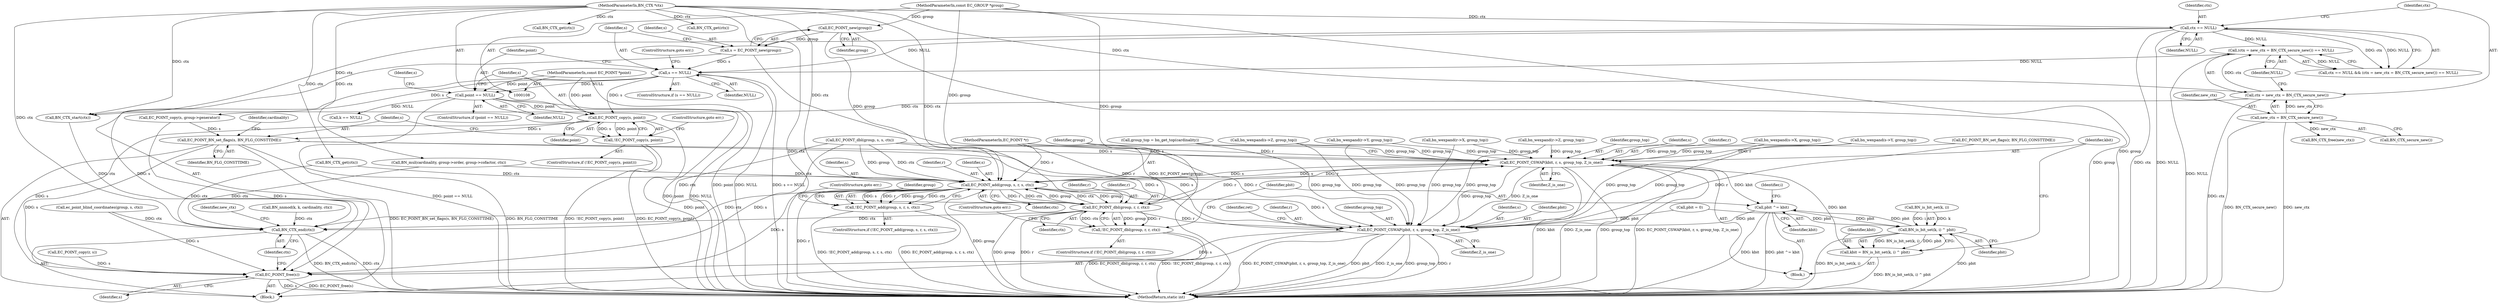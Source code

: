 digraph "0_openssl_56fb454d281a023b3f950d969693553d3f3ceea1@API" {
"1000187" [label="(Call,EC_POINT_copy(s, point))"];
"1000166" [label="(Call,s == NULL)"];
"1000161" [label="(Call,s = EC_POINT_new(group))"];
"1000163" [label="(Call,EC_POINT_new(group))"];
"1000109" [label="(MethodParameterIn,const EC_GROUP *group)"];
"1000147" [label="(Call,ctx == NULL)"];
"1000113" [label="(MethodParameterIn,BN_CTX *ctx)"];
"1000150" [label="(Call,(ctx = new_ctx = BN_CTX_secure_new()) == NULL)"];
"1000151" [label="(Call,ctx = new_ctx = BN_CTX_secure_new())"];
"1000153" [label="(Call,new_ctx = BN_CTX_secure_new())"];
"1000171" [label="(Call,point == NULL)"];
"1000112" [label="(MethodParameterIn,const EC_POINT *point)"];
"1000186" [label="(Call,!EC_POINT_copy(s, point))"];
"1000191" [label="(Call,EC_POINT_BN_set_flags(s, BN_FLG_CONSTTIME))"];
"1000454" [label="(Call,EC_POINT_CSWAP(kbit, r, s, group_top, Z_is_one))"];
"1000462" [label="(Call,EC_POINT_add(group, s, r, s, ctx))"];
"1000461" [label="(Call,!EC_POINT_add(group, s, r, s, ctx))"];
"1000471" [label="(Call,EC_POINT_dbl(group, r, r, ctx))"];
"1000470" [label="(Call,!EC_POINT_dbl(group, r, r, ctx))"];
"1000480" [label="(Call,EC_POINT_CSWAP(pbit, r, s, group_top, Z_is_one))"];
"1000491" [label="(Call,EC_POINT_free(s))"];
"1000493" [label="(Call,BN_CTX_end(ctx))"];
"1000477" [label="(Call,pbit ^= kbit)"];
"1000449" [label="(Call,BN_is_bit_set(k, i) ^ pbit)"];
"1000447" [label="(Call,kbit = BN_is_bit_set(k, i) ^ pbit)"];
"1000458" [label="(Identifier,group_top)"];
"1000473" [label="(Identifier,r)"];
"1000188" [label="(Identifier,s)"];
"1000312" [label="(Call,bn_wexpand(s->X, group_top))"];
"1000461" [label="(Call,!EC_POINT_add(group, s, r, s, ctx))"];
"1000192" [label="(Identifier,s)"];
"1000483" [label="(Identifier,s)"];
"1000371" [label="(Call,EC_POINT_BN_set_flags(r, BN_FLG_CONSTTIME))"];
"1000454" [label="(Call,EC_POINT_CSWAP(kbit, r, s, group_top, Z_is_one))"];
"1000186" [label="(Call,!EC_POINT_copy(s, point))"];
"1000109" [label="(MethodParameterIn,const EC_GROUP *group)"];
"1000481" [label="(Identifier,pbit)"];
"1000446" [label="(Block,)"];
"1000445" [label="(Identifier,i)"];
"1000208" [label="(Call,k == NULL)"];
"1000110" [label="(MethodParameterIn,EC_POINT *r)"];
"1000166" [label="(Call,s == NULL)"];
"1000328" [label="(Call,bn_wexpand(s->Z, group_top))"];
"1000172" [label="(Identifier,point)"];
"1000471" [label="(Call,EC_POINT_dbl(group, r, r, ctx))"];
"1000488" [label="(Identifier,ret)"];
"1000448" [label="(Identifier,kbit)"];
"1000457" [label="(Identifier,s)"];
"1000151" [label="(Call,ctx = new_ctx = BN_CTX_secure_new())"];
"1000479" [label="(Identifier,kbit)"];
"1000459" [label="(Identifier,Z_is_one)"];
"1000200" [label="(Call,BN_CTX_get(ctx))"];
"1000320" [label="(Call,bn_wexpand(s->Y, group_top))"];
"1000382" [label="(Call,pbit = 0)"];
"1000450" [label="(Call,BN_is_bit_set(k, i))"];
"1000113" [label="(MethodParameterIn,BN_CTX *ctx)"];
"1000493" [label="(Call,BN_CTX_end(ctx))"];
"1000185" [label="(ControlStructure,if (!EC_POINT_copy(s, point)))"];
"1000465" [label="(Identifier,r)"];
"1000162" [label="(Identifier,s)"];
"1000204" [label="(Call,BN_CTX_get(ctx))"];
"1000165" [label="(ControlStructure,if (s == NULL))"];
"1000171" [label="(Call,point == NULL)"];
"1000164" [label="(Identifier,group)"];
"1000163" [label="(Call,EC_POINT_new(group))"];
"1000455" [label="(Identifier,kbit)"];
"1000453" [label="(Identifier,pbit)"];
"1000147" [label="(Call,ctx == NULL)"];
"1000177" [label="(Call,EC_POINT_copy(s, group->generator))"];
"1000149" [label="(Identifier,NULL)"];
"1000463" [label="(Identifier,group)"];
"1000168" [label="(Identifier,NULL)"];
"1000472" [label="(Identifier,group)"];
"1000190" [label="(ControlStructure,goto err;)"];
"1000468" [label="(ControlStructure,goto err;)"];
"1000112" [label="(MethodParameterIn,const EC_POINT *point)"];
"1000170" [label="(ControlStructure,if (point == NULL))"];
"1000499" [label="(MethodReturn,static int)"];
"1000466" [label="(Identifier,s)"];
"1000495" [label="(Call,BN_CTX_free(new_ctx))"];
"1000482" [label="(Identifier,r)"];
"1000114" [label="(Block,)"];
"1000193" [label="(Identifier,BN_FLG_CONSTTIME)"];
"1000178" [label="(Identifier,s)"];
"1000492" [label="(Identifier,s)"];
"1000449" [label="(Call,BN_is_bit_set(k, i) ^ pbit)"];
"1000169" [label="(ControlStructure,goto err;)"];
"1000478" [label="(Identifier,pbit)"];
"1000226" [label="(Call,group_top = bn_get_top(cardinality))"];
"1000470" [label="(Call,!EC_POINT_dbl(group, r, r, ctx))"];
"1000496" [label="(Identifier,new_ctx)"];
"1000485" [label="(Identifier,Z_is_one)"];
"1000360" [label="(Call,ec_point_blind_coordinates(group, s, ctx))"];
"1000447" [label="(Call,kbit = BN_is_bit_set(k, i) ^ pbit)"];
"1000484" [label="(Identifier,group_top)"];
"1000469" [label="(ControlStructure,if (!EC_POINT_dbl(group, r, r, ctx)))"];
"1000460" [label="(ControlStructure,if (!EC_POINT_add(group, s, r, s, ctx)))"];
"1000161" [label="(Call,s = EC_POINT_new(group))"];
"1000150" [label="(Call,(ctx = new_ctx = BN_CTX_secure_new()) == NULL)"];
"1000167" [label="(Identifier,s)"];
"1000268" [label="(Call,BN_nnmod(k, k, cardinality, ctx))"];
"1000474" [label="(Identifier,r)"];
"1000475" [label="(Identifier,ctx)"];
"1000153" [label="(Call,new_ctx = BN_CTX_secure_new())"];
"1000464" [label="(Identifier,s)"];
"1000491" [label="(Call,EC_POINT_free(s))"];
"1000467" [label="(Identifier,ctx)"];
"1000155" [label="(Call,BN_CTX_secure_new())"];
"1000187" [label="(Call,EC_POINT_copy(s, point))"];
"1000148" [label="(Identifier,ctx)"];
"1000212" [label="(Call,BN_mul(cardinality, group->order, group->cofactor, ctx))"];
"1000159" [label="(Call,BN_CTX_start(ctx))"];
"1000367" [label="(Call,EC_POINT_copy(r, s))"];
"1000344" [label="(Call,bn_wexpand(r->Y, group_top))"];
"1000480" [label="(Call,EC_POINT_CSWAP(pbit, r, s, group_top, Z_is_one))"];
"1000456" [label="(Identifier,r)"];
"1000336" [label="(Call,bn_wexpand(r->X, group_top))"];
"1000152" [label="(Identifier,ctx)"];
"1000196" [label="(Call,BN_CTX_get(ctx))"];
"1000477" [label="(Call,pbit ^= kbit)"];
"1000462" [label="(Call,EC_POINT_add(group, s, r, s, ctx))"];
"1000189" [label="(Identifier,point)"];
"1000195" [label="(Identifier,cardinality)"];
"1000173" [label="(Identifier,NULL)"];
"1000476" [label="(ControlStructure,goto err;)"];
"1000156" [label="(Identifier,NULL)"];
"1000191" [label="(Call,EC_POINT_BN_set_flags(s, BN_FLG_CONSTTIME))"];
"1000494" [label="(Identifier,ctx)"];
"1000146" [label="(Call,ctx == NULL && (ctx = new_ctx = BN_CTX_secure_new()) == NULL)"];
"1000154" [label="(Identifier,new_ctx)"];
"1000376" [label="(Call,EC_POINT_dbl(group, s, s, ctx))"];
"1000351" [label="(Call,bn_wexpand(r->Z, group_top))"];
"1000187" -> "1000186"  [label="AST: "];
"1000187" -> "1000189"  [label="CFG: "];
"1000188" -> "1000187"  [label="AST: "];
"1000189" -> "1000187"  [label="AST: "];
"1000186" -> "1000187"  [label="CFG: "];
"1000187" -> "1000499"  [label="DDG: point"];
"1000187" -> "1000186"  [label="DDG: s"];
"1000187" -> "1000186"  [label="DDG: point"];
"1000166" -> "1000187"  [label="DDG: s"];
"1000171" -> "1000187"  [label="DDG: point"];
"1000112" -> "1000187"  [label="DDG: point"];
"1000187" -> "1000191"  [label="DDG: s"];
"1000187" -> "1000491"  [label="DDG: s"];
"1000166" -> "1000165"  [label="AST: "];
"1000166" -> "1000168"  [label="CFG: "];
"1000167" -> "1000166"  [label="AST: "];
"1000168" -> "1000166"  [label="AST: "];
"1000169" -> "1000166"  [label="CFG: "];
"1000172" -> "1000166"  [label="CFG: "];
"1000166" -> "1000499"  [label="DDG: NULL"];
"1000166" -> "1000499"  [label="DDG: s == NULL"];
"1000161" -> "1000166"  [label="DDG: s"];
"1000147" -> "1000166"  [label="DDG: NULL"];
"1000150" -> "1000166"  [label="DDG: NULL"];
"1000166" -> "1000171"  [label="DDG: NULL"];
"1000166" -> "1000177"  [label="DDG: s"];
"1000166" -> "1000491"  [label="DDG: s"];
"1000161" -> "1000114"  [label="AST: "];
"1000161" -> "1000163"  [label="CFG: "];
"1000162" -> "1000161"  [label="AST: "];
"1000163" -> "1000161"  [label="AST: "];
"1000167" -> "1000161"  [label="CFG: "];
"1000161" -> "1000499"  [label="DDG: EC_POINT_new(group)"];
"1000163" -> "1000161"  [label="DDG: group"];
"1000163" -> "1000164"  [label="CFG: "];
"1000164" -> "1000163"  [label="AST: "];
"1000163" -> "1000499"  [label="DDG: group"];
"1000109" -> "1000163"  [label="DDG: group"];
"1000163" -> "1000462"  [label="DDG: group"];
"1000109" -> "1000108"  [label="AST: "];
"1000109" -> "1000499"  [label="DDG: group"];
"1000109" -> "1000462"  [label="DDG: group"];
"1000109" -> "1000471"  [label="DDG: group"];
"1000147" -> "1000146"  [label="AST: "];
"1000147" -> "1000149"  [label="CFG: "];
"1000148" -> "1000147"  [label="AST: "];
"1000149" -> "1000147"  [label="AST: "];
"1000152" -> "1000147"  [label="CFG: "];
"1000146" -> "1000147"  [label="CFG: "];
"1000147" -> "1000499"  [label="DDG: ctx"];
"1000147" -> "1000499"  [label="DDG: NULL"];
"1000147" -> "1000146"  [label="DDG: ctx"];
"1000147" -> "1000146"  [label="DDG: NULL"];
"1000113" -> "1000147"  [label="DDG: ctx"];
"1000147" -> "1000150"  [label="DDG: NULL"];
"1000147" -> "1000159"  [label="DDG: ctx"];
"1000113" -> "1000108"  [label="AST: "];
"1000113" -> "1000499"  [label="DDG: ctx"];
"1000113" -> "1000151"  [label="DDG: ctx"];
"1000113" -> "1000159"  [label="DDG: ctx"];
"1000113" -> "1000196"  [label="DDG: ctx"];
"1000113" -> "1000200"  [label="DDG: ctx"];
"1000113" -> "1000204"  [label="DDG: ctx"];
"1000113" -> "1000212"  [label="DDG: ctx"];
"1000113" -> "1000462"  [label="DDG: ctx"];
"1000113" -> "1000471"  [label="DDG: ctx"];
"1000113" -> "1000493"  [label="DDG: ctx"];
"1000150" -> "1000146"  [label="AST: "];
"1000150" -> "1000156"  [label="CFG: "];
"1000151" -> "1000150"  [label="AST: "];
"1000156" -> "1000150"  [label="AST: "];
"1000146" -> "1000150"  [label="CFG: "];
"1000150" -> "1000499"  [label="DDG: NULL"];
"1000150" -> "1000146"  [label="DDG: NULL"];
"1000151" -> "1000150"  [label="DDG: ctx"];
"1000151" -> "1000153"  [label="CFG: "];
"1000152" -> "1000151"  [label="AST: "];
"1000153" -> "1000151"  [label="AST: "];
"1000156" -> "1000151"  [label="CFG: "];
"1000151" -> "1000499"  [label="DDG: ctx"];
"1000153" -> "1000151"  [label="DDG: new_ctx"];
"1000151" -> "1000159"  [label="DDG: ctx"];
"1000153" -> "1000155"  [label="CFG: "];
"1000154" -> "1000153"  [label="AST: "];
"1000155" -> "1000153"  [label="AST: "];
"1000153" -> "1000499"  [label="DDG: BN_CTX_secure_new()"];
"1000153" -> "1000499"  [label="DDG: new_ctx"];
"1000153" -> "1000495"  [label="DDG: new_ctx"];
"1000171" -> "1000170"  [label="AST: "];
"1000171" -> "1000173"  [label="CFG: "];
"1000172" -> "1000171"  [label="AST: "];
"1000173" -> "1000171"  [label="AST: "];
"1000178" -> "1000171"  [label="CFG: "];
"1000188" -> "1000171"  [label="CFG: "];
"1000171" -> "1000499"  [label="DDG: point"];
"1000171" -> "1000499"  [label="DDG: NULL"];
"1000171" -> "1000499"  [label="DDG: point == NULL"];
"1000112" -> "1000171"  [label="DDG: point"];
"1000171" -> "1000208"  [label="DDG: NULL"];
"1000112" -> "1000108"  [label="AST: "];
"1000112" -> "1000499"  [label="DDG: point"];
"1000186" -> "1000185"  [label="AST: "];
"1000190" -> "1000186"  [label="CFG: "];
"1000192" -> "1000186"  [label="CFG: "];
"1000186" -> "1000499"  [label="DDG: !EC_POINT_copy(s, point)"];
"1000186" -> "1000499"  [label="DDG: EC_POINT_copy(s, point)"];
"1000191" -> "1000114"  [label="AST: "];
"1000191" -> "1000193"  [label="CFG: "];
"1000192" -> "1000191"  [label="AST: "];
"1000193" -> "1000191"  [label="AST: "];
"1000195" -> "1000191"  [label="CFG: "];
"1000191" -> "1000499"  [label="DDG: EC_POINT_BN_set_flags(s, BN_FLG_CONSTTIME)"];
"1000191" -> "1000499"  [label="DDG: BN_FLG_CONSTTIME"];
"1000177" -> "1000191"  [label="DDG: s"];
"1000191" -> "1000454"  [label="DDG: s"];
"1000191" -> "1000480"  [label="DDG: s"];
"1000191" -> "1000491"  [label="DDG: s"];
"1000454" -> "1000446"  [label="AST: "];
"1000454" -> "1000459"  [label="CFG: "];
"1000455" -> "1000454"  [label="AST: "];
"1000456" -> "1000454"  [label="AST: "];
"1000457" -> "1000454"  [label="AST: "];
"1000458" -> "1000454"  [label="AST: "];
"1000459" -> "1000454"  [label="AST: "];
"1000463" -> "1000454"  [label="CFG: "];
"1000454" -> "1000499"  [label="DDG: kbit"];
"1000454" -> "1000499"  [label="DDG: Z_is_one"];
"1000454" -> "1000499"  [label="DDG: group_top"];
"1000454" -> "1000499"  [label="DDG: EC_POINT_CSWAP(kbit, r, s, group_top, Z_is_one)"];
"1000447" -> "1000454"  [label="DDG: kbit"];
"1000471" -> "1000454"  [label="DDG: r"];
"1000371" -> "1000454"  [label="DDG: r"];
"1000110" -> "1000454"  [label="DDG: r"];
"1000376" -> "1000454"  [label="DDG: s"];
"1000462" -> "1000454"  [label="DDG: s"];
"1000312" -> "1000454"  [label="DDG: group_top"];
"1000320" -> "1000454"  [label="DDG: group_top"];
"1000336" -> "1000454"  [label="DDG: group_top"];
"1000351" -> "1000454"  [label="DDG: group_top"];
"1000328" -> "1000454"  [label="DDG: group_top"];
"1000344" -> "1000454"  [label="DDG: group_top"];
"1000226" -> "1000454"  [label="DDG: group_top"];
"1000454" -> "1000462"  [label="DDG: s"];
"1000454" -> "1000462"  [label="DDG: r"];
"1000454" -> "1000477"  [label="DDG: kbit"];
"1000454" -> "1000480"  [label="DDG: group_top"];
"1000454" -> "1000480"  [label="DDG: Z_is_one"];
"1000462" -> "1000461"  [label="AST: "];
"1000462" -> "1000467"  [label="CFG: "];
"1000463" -> "1000462"  [label="AST: "];
"1000464" -> "1000462"  [label="AST: "];
"1000465" -> "1000462"  [label="AST: "];
"1000466" -> "1000462"  [label="AST: "];
"1000467" -> "1000462"  [label="AST: "];
"1000461" -> "1000462"  [label="CFG: "];
"1000462" -> "1000499"  [label="DDG: r"];
"1000462" -> "1000499"  [label="DDG: group"];
"1000462" -> "1000461"  [label="DDG: s"];
"1000462" -> "1000461"  [label="DDG: r"];
"1000462" -> "1000461"  [label="DDG: group"];
"1000462" -> "1000461"  [label="DDG: ctx"];
"1000376" -> "1000462"  [label="DDG: group"];
"1000376" -> "1000462"  [label="DDG: ctx"];
"1000471" -> "1000462"  [label="DDG: group"];
"1000471" -> "1000462"  [label="DDG: ctx"];
"1000110" -> "1000462"  [label="DDG: r"];
"1000212" -> "1000462"  [label="DDG: ctx"];
"1000204" -> "1000462"  [label="DDG: ctx"];
"1000462" -> "1000471"  [label="DDG: group"];
"1000462" -> "1000471"  [label="DDG: r"];
"1000462" -> "1000471"  [label="DDG: ctx"];
"1000462" -> "1000480"  [label="DDG: s"];
"1000462" -> "1000491"  [label="DDG: s"];
"1000462" -> "1000493"  [label="DDG: ctx"];
"1000461" -> "1000460"  [label="AST: "];
"1000468" -> "1000461"  [label="CFG: "];
"1000472" -> "1000461"  [label="CFG: "];
"1000461" -> "1000499"  [label="DDG: !EC_POINT_add(group, s, r, s, ctx)"];
"1000461" -> "1000499"  [label="DDG: EC_POINT_add(group, s, r, s, ctx)"];
"1000471" -> "1000470"  [label="AST: "];
"1000471" -> "1000475"  [label="CFG: "];
"1000472" -> "1000471"  [label="AST: "];
"1000473" -> "1000471"  [label="AST: "];
"1000474" -> "1000471"  [label="AST: "];
"1000475" -> "1000471"  [label="AST: "];
"1000470" -> "1000471"  [label="CFG: "];
"1000471" -> "1000499"  [label="DDG: group"];
"1000471" -> "1000499"  [label="DDG: r"];
"1000471" -> "1000470"  [label="DDG: group"];
"1000471" -> "1000470"  [label="DDG: r"];
"1000471" -> "1000470"  [label="DDG: ctx"];
"1000110" -> "1000471"  [label="DDG: r"];
"1000471" -> "1000480"  [label="DDG: r"];
"1000471" -> "1000493"  [label="DDG: ctx"];
"1000470" -> "1000469"  [label="AST: "];
"1000476" -> "1000470"  [label="CFG: "];
"1000478" -> "1000470"  [label="CFG: "];
"1000470" -> "1000499"  [label="DDG: EC_POINT_dbl(group, r, r, ctx)"];
"1000470" -> "1000499"  [label="DDG: !EC_POINT_dbl(group, r, r, ctx)"];
"1000480" -> "1000114"  [label="AST: "];
"1000480" -> "1000485"  [label="CFG: "];
"1000481" -> "1000480"  [label="AST: "];
"1000482" -> "1000480"  [label="AST: "];
"1000483" -> "1000480"  [label="AST: "];
"1000484" -> "1000480"  [label="AST: "];
"1000485" -> "1000480"  [label="AST: "];
"1000488" -> "1000480"  [label="CFG: "];
"1000480" -> "1000499"  [label="DDG: EC_POINT_CSWAP(pbit, r, s, group_top, Z_is_one)"];
"1000480" -> "1000499"  [label="DDG: pbit"];
"1000480" -> "1000499"  [label="DDG: Z_is_one"];
"1000480" -> "1000499"  [label="DDG: group_top"];
"1000480" -> "1000499"  [label="DDG: r"];
"1000382" -> "1000480"  [label="DDG: pbit"];
"1000477" -> "1000480"  [label="DDG: pbit"];
"1000371" -> "1000480"  [label="DDG: r"];
"1000110" -> "1000480"  [label="DDG: r"];
"1000376" -> "1000480"  [label="DDG: s"];
"1000312" -> "1000480"  [label="DDG: group_top"];
"1000320" -> "1000480"  [label="DDG: group_top"];
"1000336" -> "1000480"  [label="DDG: group_top"];
"1000351" -> "1000480"  [label="DDG: group_top"];
"1000328" -> "1000480"  [label="DDG: group_top"];
"1000344" -> "1000480"  [label="DDG: group_top"];
"1000226" -> "1000480"  [label="DDG: group_top"];
"1000480" -> "1000491"  [label="DDG: s"];
"1000491" -> "1000114"  [label="AST: "];
"1000491" -> "1000492"  [label="CFG: "];
"1000492" -> "1000491"  [label="AST: "];
"1000494" -> "1000491"  [label="CFG: "];
"1000491" -> "1000499"  [label="DDG: EC_POINT_free(s)"];
"1000491" -> "1000499"  [label="DDG: s"];
"1000376" -> "1000491"  [label="DDG: s"];
"1000360" -> "1000491"  [label="DDG: s"];
"1000367" -> "1000491"  [label="DDG: s"];
"1000177" -> "1000491"  [label="DDG: s"];
"1000493" -> "1000114"  [label="AST: "];
"1000493" -> "1000494"  [label="CFG: "];
"1000494" -> "1000493"  [label="AST: "];
"1000496" -> "1000493"  [label="CFG: "];
"1000493" -> "1000499"  [label="DDG: ctx"];
"1000493" -> "1000499"  [label="DDG: BN_CTX_end(ctx)"];
"1000159" -> "1000493"  [label="DDG: ctx"];
"1000376" -> "1000493"  [label="DDG: ctx"];
"1000212" -> "1000493"  [label="DDG: ctx"];
"1000268" -> "1000493"  [label="DDG: ctx"];
"1000204" -> "1000493"  [label="DDG: ctx"];
"1000360" -> "1000493"  [label="DDG: ctx"];
"1000477" -> "1000446"  [label="AST: "];
"1000477" -> "1000479"  [label="CFG: "];
"1000478" -> "1000477"  [label="AST: "];
"1000479" -> "1000477"  [label="AST: "];
"1000445" -> "1000477"  [label="CFG: "];
"1000477" -> "1000499"  [label="DDG: kbit"];
"1000477" -> "1000499"  [label="DDG: pbit ^= kbit"];
"1000477" -> "1000449"  [label="DDG: pbit"];
"1000449" -> "1000477"  [label="DDG: pbit"];
"1000449" -> "1000447"  [label="AST: "];
"1000449" -> "1000453"  [label="CFG: "];
"1000450" -> "1000449"  [label="AST: "];
"1000453" -> "1000449"  [label="AST: "];
"1000447" -> "1000449"  [label="CFG: "];
"1000449" -> "1000499"  [label="DDG: BN_is_bit_set(k, i)"];
"1000449" -> "1000499"  [label="DDG: pbit"];
"1000449" -> "1000447"  [label="DDG: BN_is_bit_set(k, i)"];
"1000449" -> "1000447"  [label="DDG: pbit"];
"1000450" -> "1000449"  [label="DDG: k"];
"1000450" -> "1000449"  [label="DDG: i"];
"1000382" -> "1000449"  [label="DDG: pbit"];
"1000447" -> "1000446"  [label="AST: "];
"1000448" -> "1000447"  [label="AST: "];
"1000455" -> "1000447"  [label="CFG: "];
"1000447" -> "1000499"  [label="DDG: BN_is_bit_set(k, i) ^ pbit"];
}
